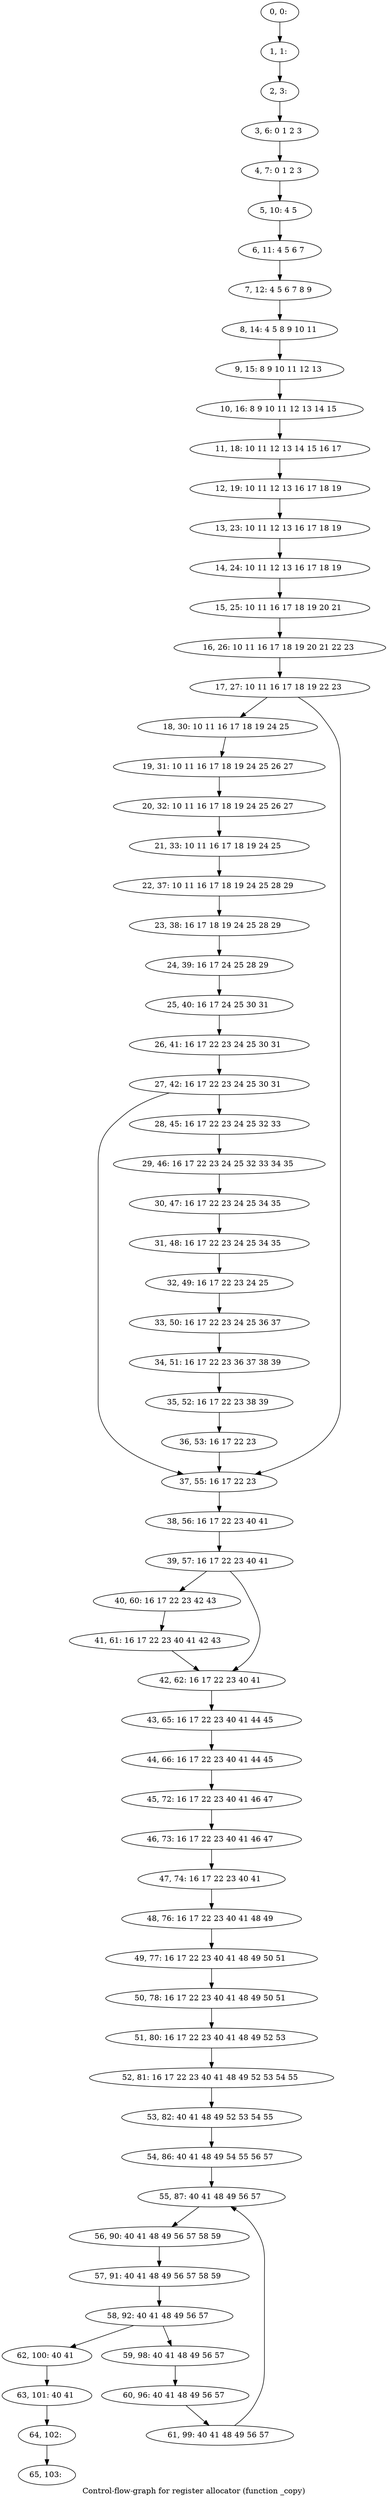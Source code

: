 digraph G {
graph [label="Control-flow-graph for register allocator (function _copy)"]
0[label="0, 0: "];
1[label="1, 1: "];
2[label="2, 3: "];
3[label="3, 6: 0 1 2 3 "];
4[label="4, 7: 0 1 2 3 "];
5[label="5, 10: 4 5 "];
6[label="6, 11: 4 5 6 7 "];
7[label="7, 12: 4 5 6 7 8 9 "];
8[label="8, 14: 4 5 8 9 10 11 "];
9[label="9, 15: 8 9 10 11 12 13 "];
10[label="10, 16: 8 9 10 11 12 13 14 15 "];
11[label="11, 18: 10 11 12 13 14 15 16 17 "];
12[label="12, 19: 10 11 12 13 16 17 18 19 "];
13[label="13, 23: 10 11 12 13 16 17 18 19 "];
14[label="14, 24: 10 11 12 13 16 17 18 19 "];
15[label="15, 25: 10 11 16 17 18 19 20 21 "];
16[label="16, 26: 10 11 16 17 18 19 20 21 22 23 "];
17[label="17, 27: 10 11 16 17 18 19 22 23 "];
18[label="18, 30: 10 11 16 17 18 19 24 25 "];
19[label="19, 31: 10 11 16 17 18 19 24 25 26 27 "];
20[label="20, 32: 10 11 16 17 18 19 24 25 26 27 "];
21[label="21, 33: 10 11 16 17 18 19 24 25 "];
22[label="22, 37: 10 11 16 17 18 19 24 25 28 29 "];
23[label="23, 38: 16 17 18 19 24 25 28 29 "];
24[label="24, 39: 16 17 24 25 28 29 "];
25[label="25, 40: 16 17 24 25 30 31 "];
26[label="26, 41: 16 17 22 23 24 25 30 31 "];
27[label="27, 42: 16 17 22 23 24 25 30 31 "];
28[label="28, 45: 16 17 22 23 24 25 32 33 "];
29[label="29, 46: 16 17 22 23 24 25 32 33 34 35 "];
30[label="30, 47: 16 17 22 23 24 25 34 35 "];
31[label="31, 48: 16 17 22 23 24 25 34 35 "];
32[label="32, 49: 16 17 22 23 24 25 "];
33[label="33, 50: 16 17 22 23 24 25 36 37 "];
34[label="34, 51: 16 17 22 23 36 37 38 39 "];
35[label="35, 52: 16 17 22 23 38 39 "];
36[label="36, 53: 16 17 22 23 "];
37[label="37, 55: 16 17 22 23 "];
38[label="38, 56: 16 17 22 23 40 41 "];
39[label="39, 57: 16 17 22 23 40 41 "];
40[label="40, 60: 16 17 22 23 42 43 "];
41[label="41, 61: 16 17 22 23 40 41 42 43 "];
42[label="42, 62: 16 17 22 23 40 41 "];
43[label="43, 65: 16 17 22 23 40 41 44 45 "];
44[label="44, 66: 16 17 22 23 40 41 44 45 "];
45[label="45, 72: 16 17 22 23 40 41 46 47 "];
46[label="46, 73: 16 17 22 23 40 41 46 47 "];
47[label="47, 74: 16 17 22 23 40 41 "];
48[label="48, 76: 16 17 22 23 40 41 48 49 "];
49[label="49, 77: 16 17 22 23 40 41 48 49 50 51 "];
50[label="50, 78: 16 17 22 23 40 41 48 49 50 51 "];
51[label="51, 80: 16 17 22 23 40 41 48 49 52 53 "];
52[label="52, 81: 16 17 22 23 40 41 48 49 52 53 54 55 "];
53[label="53, 82: 40 41 48 49 52 53 54 55 "];
54[label="54, 86: 40 41 48 49 54 55 56 57 "];
55[label="55, 87: 40 41 48 49 56 57 "];
56[label="56, 90: 40 41 48 49 56 57 58 59 "];
57[label="57, 91: 40 41 48 49 56 57 58 59 "];
58[label="58, 92: 40 41 48 49 56 57 "];
59[label="59, 98: 40 41 48 49 56 57 "];
60[label="60, 96: 40 41 48 49 56 57 "];
61[label="61, 99: 40 41 48 49 56 57 "];
62[label="62, 100: 40 41 "];
63[label="63, 101: 40 41 "];
64[label="64, 102: "];
65[label="65, 103: "];
0->1 ;
1->2 ;
2->3 ;
3->4 ;
4->5 ;
5->6 ;
6->7 ;
7->8 ;
8->9 ;
9->10 ;
10->11 ;
11->12 ;
12->13 ;
13->14 ;
14->15 ;
15->16 ;
16->17 ;
17->18 ;
17->37 ;
18->19 ;
19->20 ;
20->21 ;
21->22 ;
22->23 ;
23->24 ;
24->25 ;
25->26 ;
26->27 ;
27->28 ;
27->37 ;
28->29 ;
29->30 ;
30->31 ;
31->32 ;
32->33 ;
33->34 ;
34->35 ;
35->36 ;
36->37 ;
37->38 ;
38->39 ;
39->40 ;
39->42 ;
40->41 ;
41->42 ;
42->43 ;
43->44 ;
44->45 ;
45->46 ;
46->47 ;
47->48 ;
48->49 ;
49->50 ;
50->51 ;
51->52 ;
52->53 ;
53->54 ;
54->55 ;
55->56 ;
56->57 ;
57->58 ;
58->59 ;
58->62 ;
59->60 ;
60->61 ;
61->55 ;
62->63 ;
63->64 ;
64->65 ;
}
